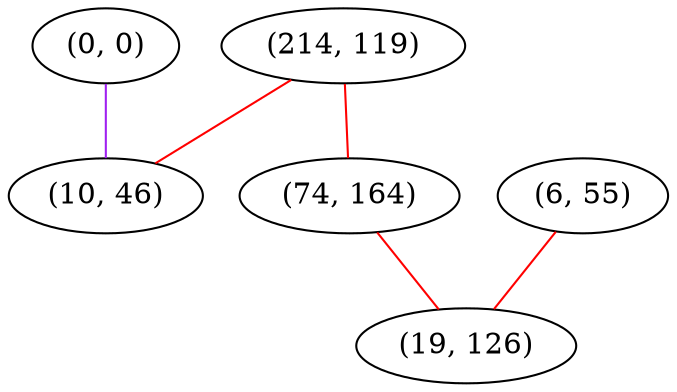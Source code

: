 graph "" {
"(0, 0)";
"(214, 119)";
"(74, 164)";
"(10, 46)";
"(6, 55)";
"(19, 126)";
"(0, 0)" -- "(10, 46)"  [color=purple, key=0, weight=4];
"(214, 119)" -- "(10, 46)"  [color=red, key=0, weight=1];
"(214, 119)" -- "(74, 164)"  [color=red, key=0, weight=1];
"(74, 164)" -- "(19, 126)"  [color=red, key=0, weight=1];
"(6, 55)" -- "(19, 126)"  [color=red, key=0, weight=1];
}
